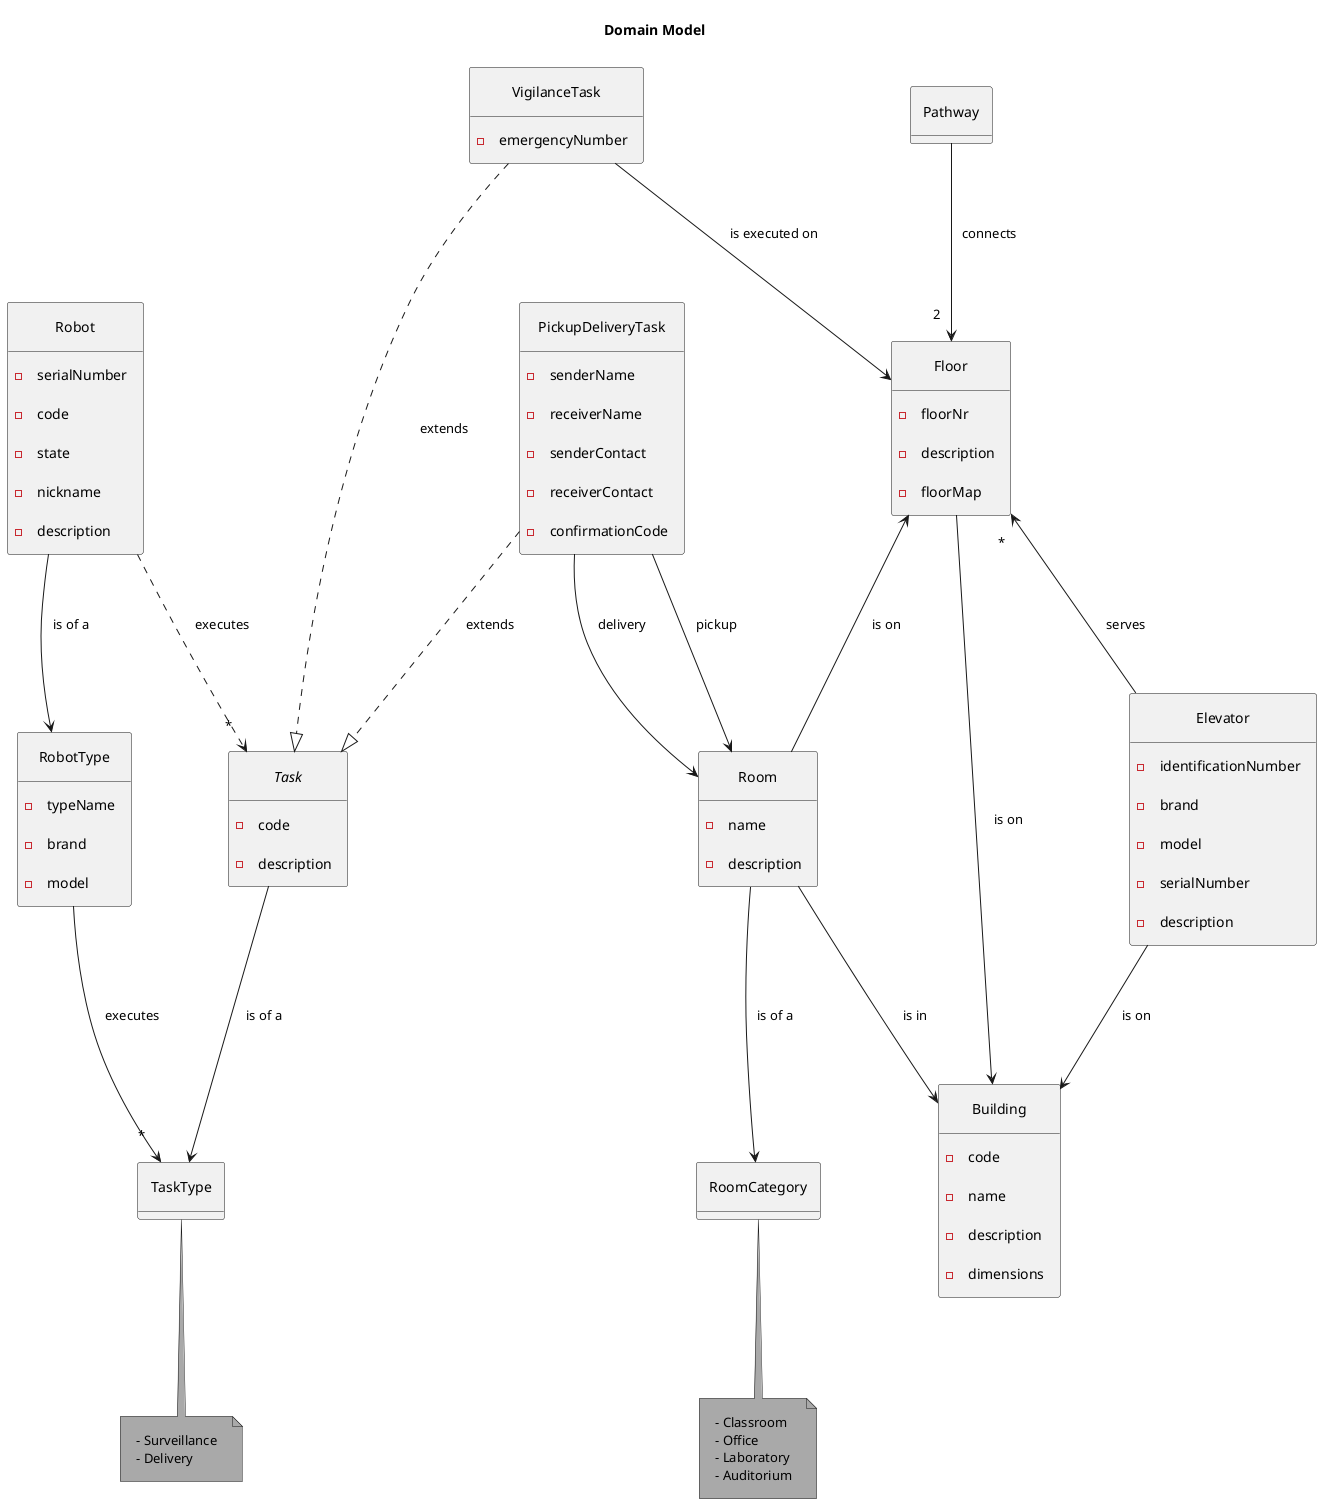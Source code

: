 @startuml Domain Model

title "Domain Model"
' left to right direction
' top to bottom direction
skinparam Padding 10
skinparam Nodesep 80
skinparam ranksep 100
skinparam groupInheritance 1
' skinparam linetype ortho
skinparam separation 1000
skinparam NoteBackgroundColor #A9A9A9
skinparam PackageStyle rectangle
skinparam package {
    BackgroundColor #D3D3D3
    FontStyle bold
}

hide circle
hide methods

    entity Robot {
        -serialNumber
        -code
        -state
        -nickname
        -description
    }

    entity RobotType {
        - typeName
        - brand
        - model
    }

    enum TaskType {}
    note bottom of TaskType {
            - Surveillance
            - Delivery
    }

    interface Task {
        - code
        - description

    }

    entity VigilanceTask {
        - emergencyNumber
    }

    entity PickupDeliveryTask {
        - senderName
        - receiverName
        - senderContact
        - receiverContact
        - confirmationCode
    }

    entity Building {
        - code
        - name
        - description
        - dimensions
    }

    entity Floor {
        - floorNr
        - description
        - floorMap
    }

    entity Elevator {
        - identificationNumber
        - brand
        - model
        - serialNumber
        - description
    }

    entity Room {
        - name
        - description
    }

    enum RoomCategory {}

    note bottom of RoomCategory {
            - Classroom
            - Office
            - Laboratory
            - Auditorium
    }

    entity Pathway {
    }

VigilanceTask ..|> Task: extends
PickupDeliveryTask ..|> Task: extends

Room --> RoomCategory: is of a
Room --> Building : is in

RobotType --> "*" TaskType: executes

Floor --> Building: is on
Floor "*" <-- Elevator : serves
Floor <-- Room: is on

Elevator --> Building: is on

PickupDeliveryTask --> Room: delivery
PickupDeliveryTask --> Room: pickup

VigilanceTask --> Floor: is executed on

Pathway --> "2" Floor: connects

Robot --> RobotType : is of a

Task --> TaskType : is of a

Robot ..> "*" Task : executes

@enduml
